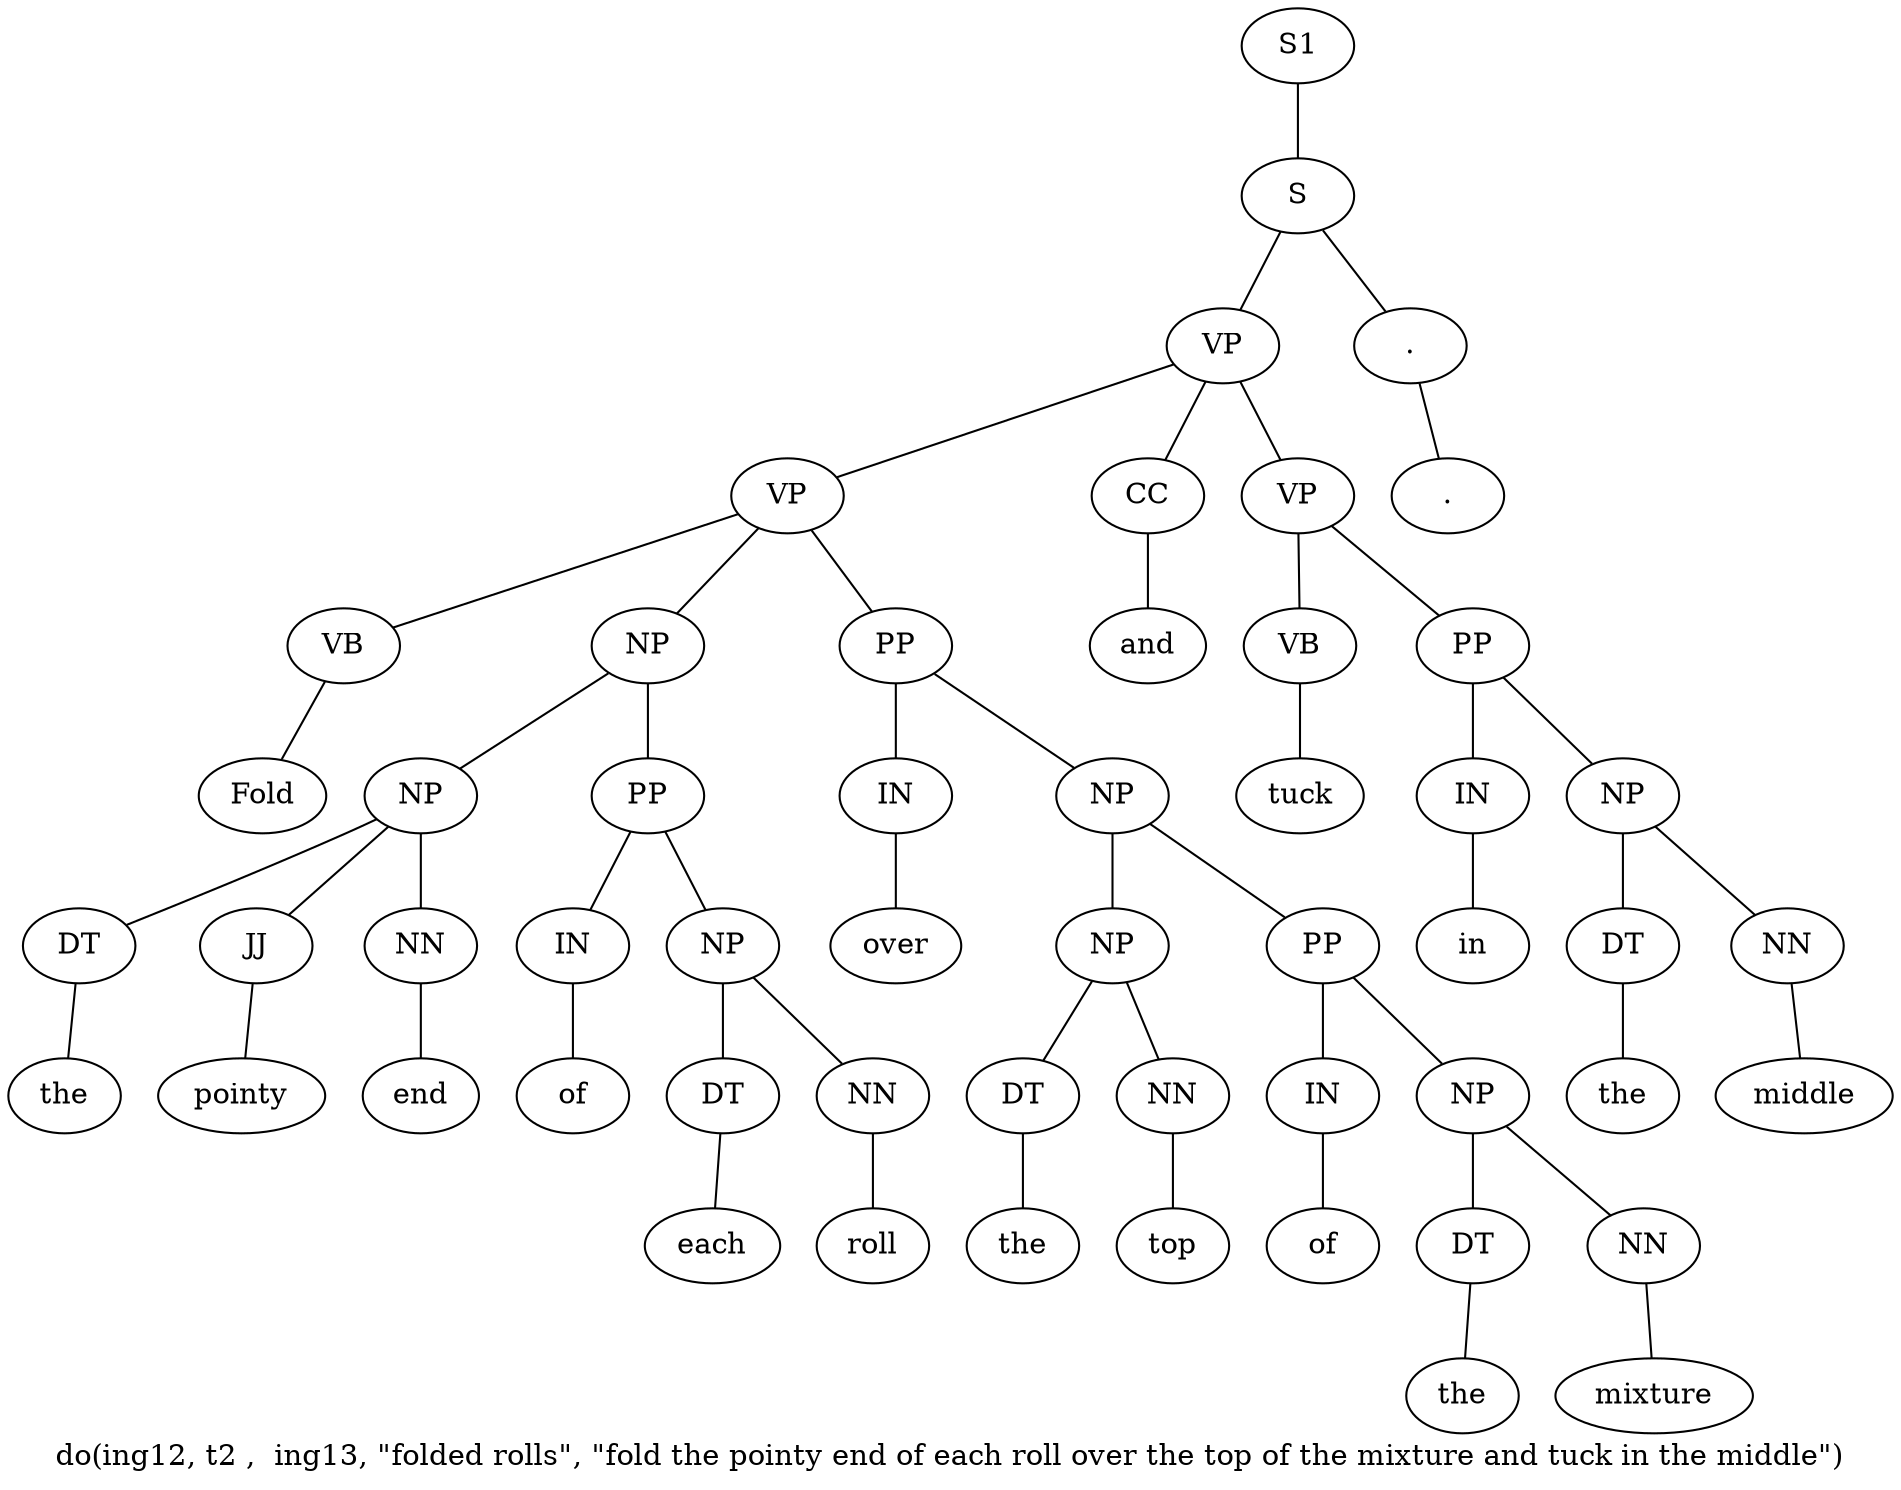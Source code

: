 graph SyntaxGraph {
	label = "do(ing12, t2 ,  ing13, \"folded rolls\", \"fold the pointy end of each roll over the top of the mixture and tuck in the middle\")";
	Node0 [label="S1"];
	Node1 [label="S"];
	Node2 [label="VP"];
	Node3 [label="VP"];
	Node4 [label="VB"];
	Node5 [label="Fold"];
	Node6 [label="NP"];
	Node7 [label="NP"];
	Node8 [label="DT"];
	Node9 [label="the"];
	Node10 [label="JJ"];
	Node11 [label="pointy"];
	Node12 [label="NN"];
	Node13 [label="end"];
	Node14 [label="PP"];
	Node15 [label="IN"];
	Node16 [label="of"];
	Node17 [label="NP"];
	Node18 [label="DT"];
	Node19 [label="each"];
	Node20 [label="NN"];
	Node21 [label="roll"];
	Node22 [label="PP"];
	Node23 [label="IN"];
	Node24 [label="over"];
	Node25 [label="NP"];
	Node26 [label="NP"];
	Node27 [label="DT"];
	Node28 [label="the"];
	Node29 [label="NN"];
	Node30 [label="top"];
	Node31 [label="PP"];
	Node32 [label="IN"];
	Node33 [label="of"];
	Node34 [label="NP"];
	Node35 [label="DT"];
	Node36 [label="the"];
	Node37 [label="NN"];
	Node38 [label="mixture"];
	Node39 [label="CC"];
	Node40 [label="and"];
	Node41 [label="VP"];
	Node42 [label="VB"];
	Node43 [label="tuck"];
	Node44 [label="PP"];
	Node45 [label="IN"];
	Node46 [label="in"];
	Node47 [label="NP"];
	Node48 [label="DT"];
	Node49 [label="the"];
	Node50 [label="NN"];
	Node51 [label="middle"];
	Node52 [label="."];
	Node53 [label="."];

	Node0 -- Node1;
	Node1 -- Node2;
	Node1 -- Node52;
	Node2 -- Node3;
	Node2 -- Node39;
	Node2 -- Node41;
	Node3 -- Node4;
	Node3 -- Node6;
	Node3 -- Node22;
	Node4 -- Node5;
	Node6 -- Node7;
	Node6 -- Node14;
	Node7 -- Node8;
	Node7 -- Node10;
	Node7 -- Node12;
	Node8 -- Node9;
	Node10 -- Node11;
	Node12 -- Node13;
	Node14 -- Node15;
	Node14 -- Node17;
	Node15 -- Node16;
	Node17 -- Node18;
	Node17 -- Node20;
	Node18 -- Node19;
	Node20 -- Node21;
	Node22 -- Node23;
	Node22 -- Node25;
	Node23 -- Node24;
	Node25 -- Node26;
	Node25 -- Node31;
	Node26 -- Node27;
	Node26 -- Node29;
	Node27 -- Node28;
	Node29 -- Node30;
	Node31 -- Node32;
	Node31 -- Node34;
	Node32 -- Node33;
	Node34 -- Node35;
	Node34 -- Node37;
	Node35 -- Node36;
	Node37 -- Node38;
	Node39 -- Node40;
	Node41 -- Node42;
	Node41 -- Node44;
	Node42 -- Node43;
	Node44 -- Node45;
	Node44 -- Node47;
	Node45 -- Node46;
	Node47 -- Node48;
	Node47 -- Node50;
	Node48 -- Node49;
	Node50 -- Node51;
	Node52 -- Node53;
}
